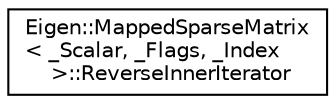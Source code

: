 digraph "Graphical Class Hierarchy"
{
  edge [fontname="Helvetica",fontsize="10",labelfontname="Helvetica",labelfontsize="10"];
  node [fontname="Helvetica",fontsize="10",shape=record];
  rankdir="LR";
  Node1 [label="Eigen::MappedSparseMatrix\l\< _Scalar, _Flags, _Index\l \>::ReverseInnerIterator",height=0.2,width=0.4,color="black", fillcolor="white", style="filled",URL="$class_eigen_1_1_mapped_sparse_matrix_1_1_reverse_inner_iterator.html"];
}
